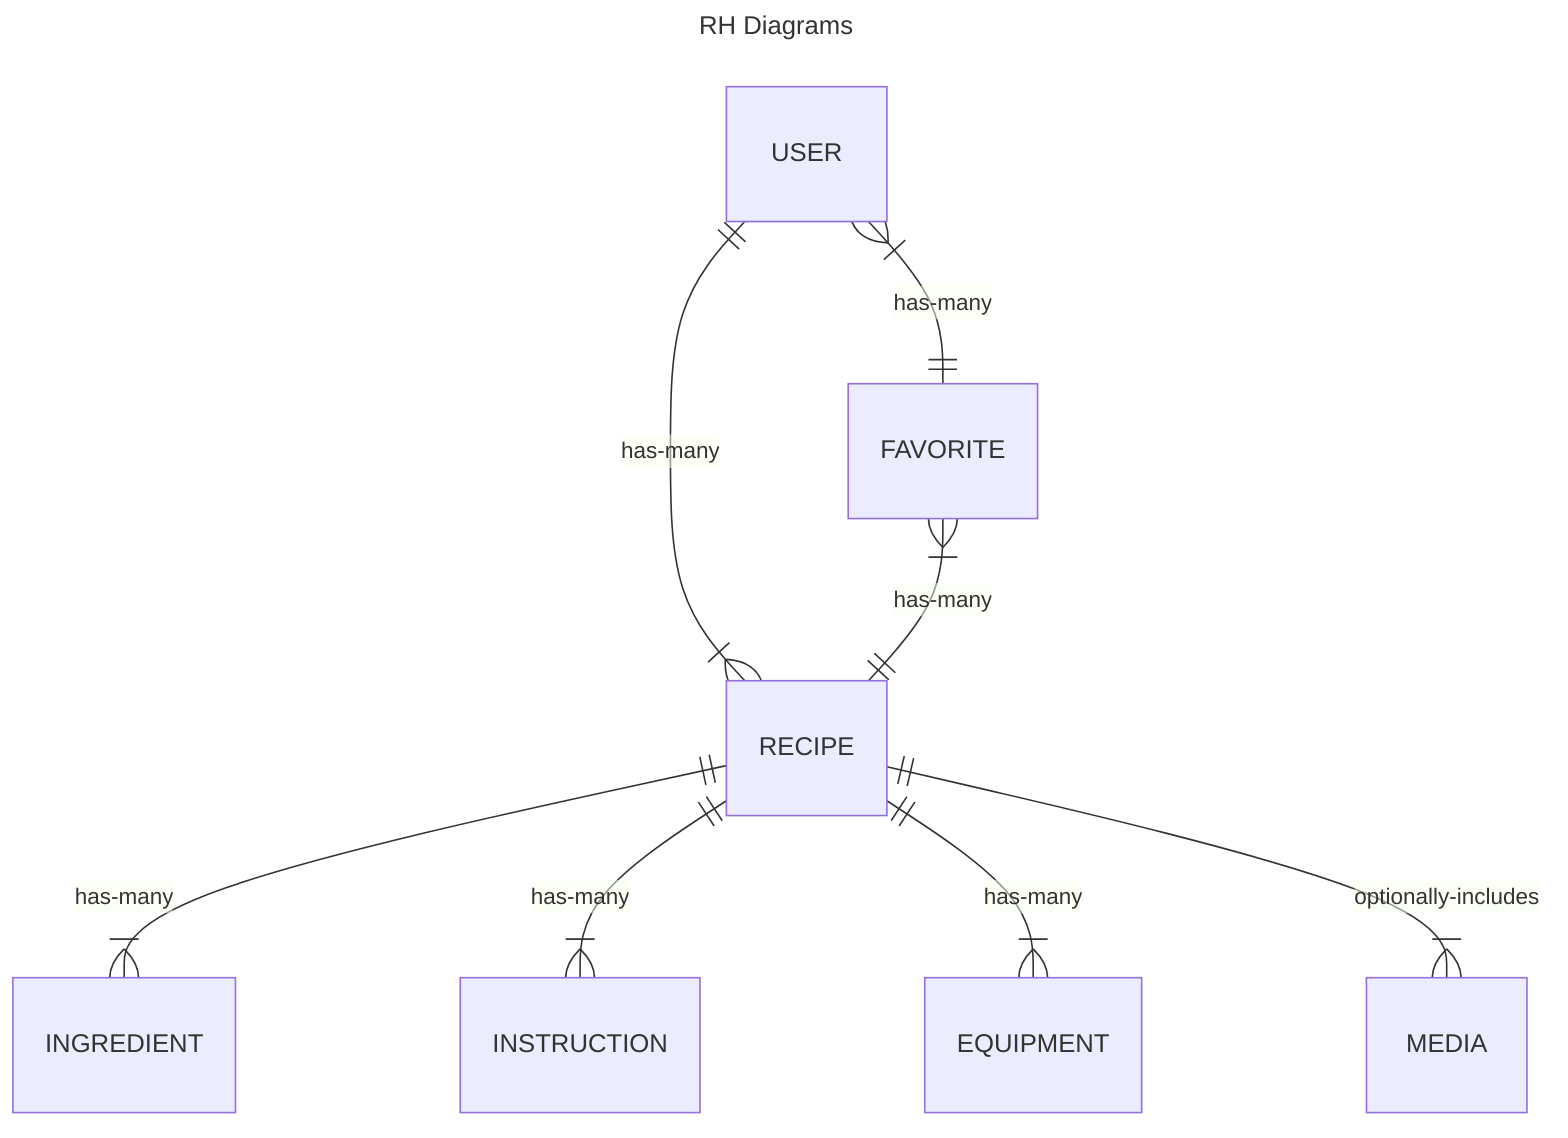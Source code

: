 ---
title: RH Diagrams
---
erDiagram
    USER ||--|{ RECIPE : has-many
    USER }|--|| FAVORITE : has-many
    FAVORITE }|--|| RECIPE : has-many
    RECIPE ||--|{ INGREDIENT : has-many
    RECIPE ||--|{ INSTRUCTION : has-many
    RECIPE ||--|{ EQUIPMENT: has-many
    RECIPE ||--|{ MEDIA : optionally-includes